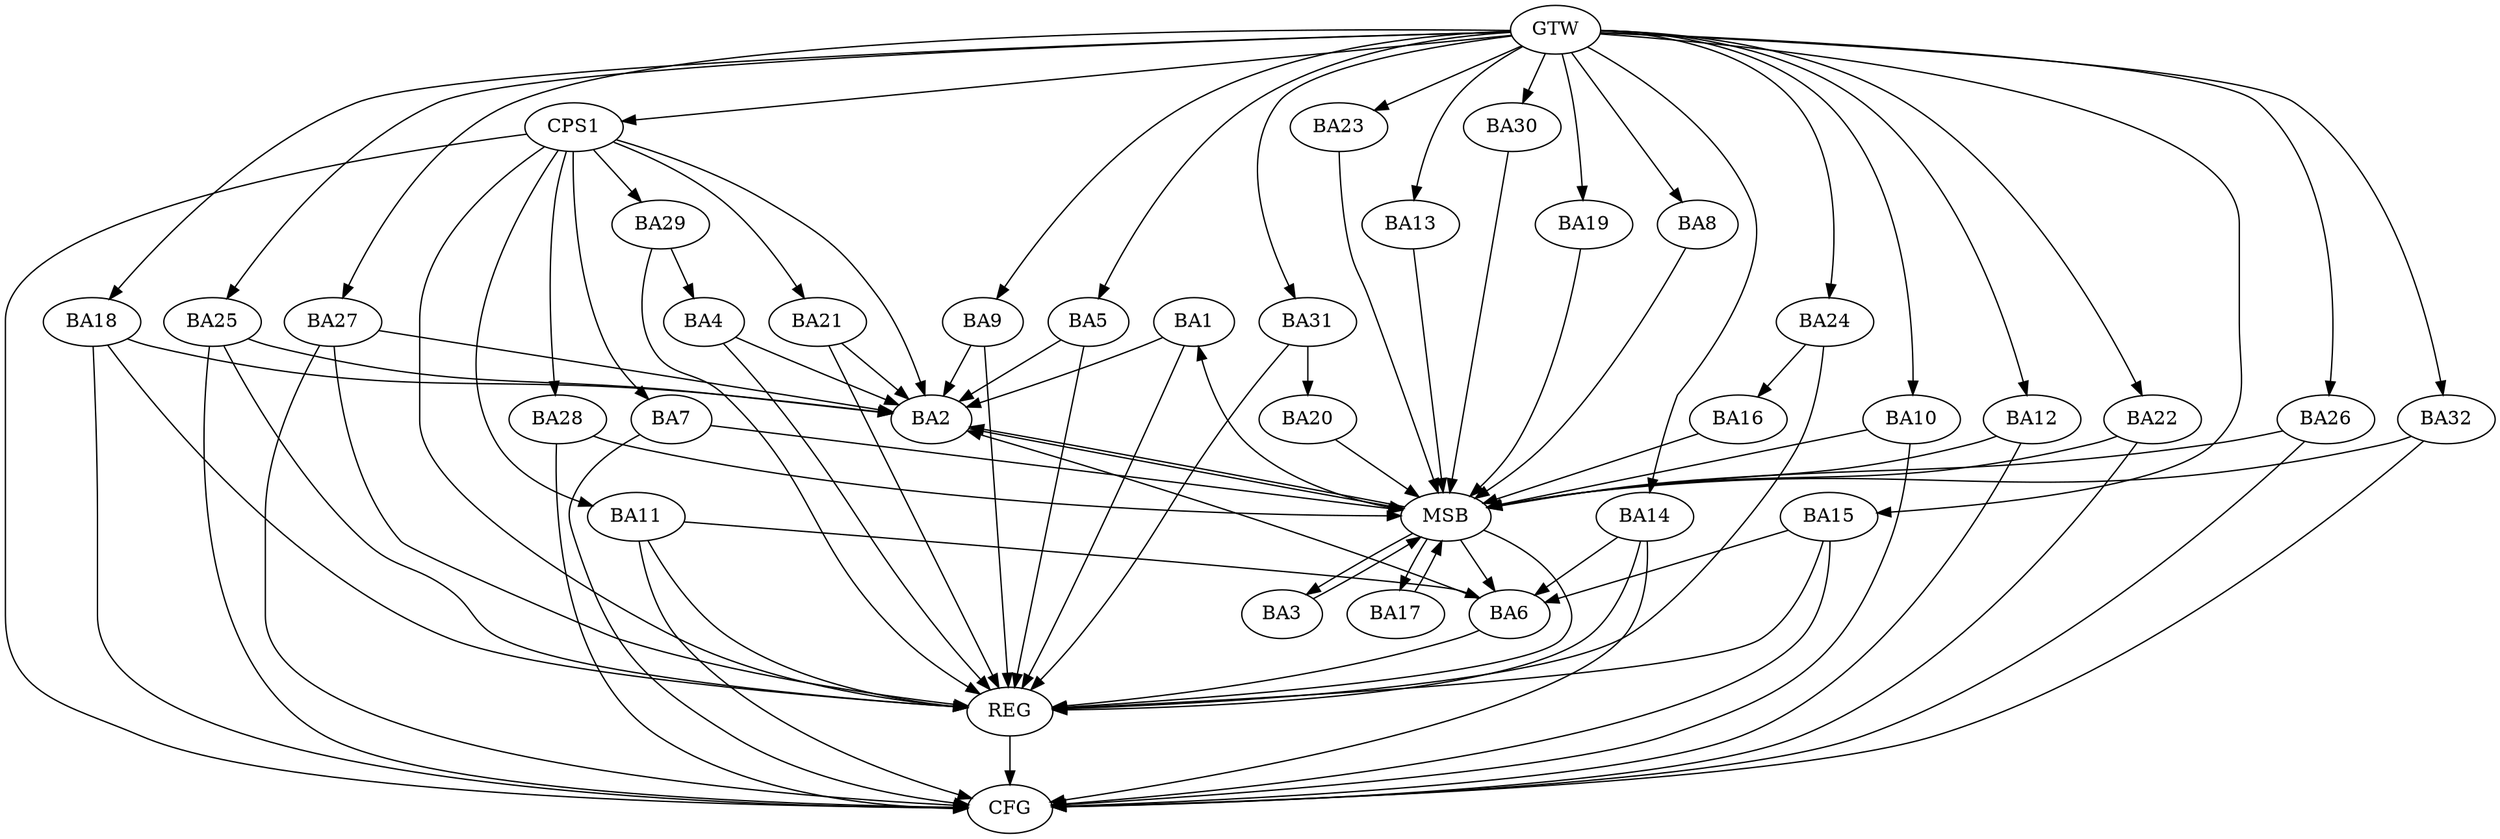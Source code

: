 strict digraph G {
  BA1 [ label="BA1" ];
  BA2 [ label="BA2" ];
  BA3 [ label="BA3" ];
  BA4 [ label="BA4" ];
  BA5 [ label="BA5" ];
  BA6 [ label="BA6" ];
  BA7 [ label="BA7" ];
  BA8 [ label="BA8" ];
  BA9 [ label="BA9" ];
  BA10 [ label="BA10" ];
  BA11 [ label="BA11" ];
  BA12 [ label="BA12" ];
  BA13 [ label="BA13" ];
  BA14 [ label="BA14" ];
  BA15 [ label="BA15" ];
  BA16 [ label="BA16" ];
  BA17 [ label="BA17" ];
  BA18 [ label="BA18" ];
  BA19 [ label="BA19" ];
  BA20 [ label="BA20" ];
  BA21 [ label="BA21" ];
  BA22 [ label="BA22" ];
  BA23 [ label="BA23" ];
  BA24 [ label="BA24" ];
  BA25 [ label="BA25" ];
  BA26 [ label="BA26" ];
  BA27 [ label="BA27" ];
  BA28 [ label="BA28" ];
  BA29 [ label="BA29" ];
  BA30 [ label="BA30" ];
  BA31 [ label="BA31" ];
  BA32 [ label="BA32" ];
  CPS1 [ label="CPS1" ];
  GTW [ label="GTW" ];
  REG [ label="REG" ];
  MSB [ label="MSB" ];
  CFG [ label="CFG" ];
  BA1 -> BA2;
  BA4 -> BA2;
  BA5 -> BA2;
  BA6 -> BA2;
  BA9 -> BA2;
  BA11 -> BA6;
  BA14 -> BA6;
  BA15 -> BA6;
  BA18 -> BA2;
  BA21 -> BA2;
  BA24 -> BA16;
  BA25 -> BA2;
  BA27 -> BA2;
  BA29 -> BA4;
  BA31 -> BA20;
  CPS1 -> BA11;
  CPS1 -> BA21;
  CPS1 -> BA7;
  CPS1 -> BA2;
  CPS1 -> BA28;
  CPS1 -> BA29;
  GTW -> BA5;
  GTW -> BA8;
  GTW -> BA9;
  GTW -> BA10;
  GTW -> BA12;
  GTW -> BA13;
  GTW -> BA14;
  GTW -> BA15;
  GTW -> BA18;
  GTW -> BA19;
  GTW -> BA22;
  GTW -> BA23;
  GTW -> BA24;
  GTW -> BA25;
  GTW -> BA26;
  GTW -> BA27;
  GTW -> BA30;
  GTW -> BA31;
  GTW -> BA32;
  GTW -> CPS1;
  BA1 -> REG;
  BA4 -> REG;
  BA5 -> REG;
  BA6 -> REG;
  BA9 -> REG;
  BA11 -> REG;
  BA14 -> REG;
  BA15 -> REG;
  BA18 -> REG;
  BA21 -> REG;
  BA24 -> REG;
  BA25 -> REG;
  BA27 -> REG;
  BA29 -> REG;
  BA31 -> REG;
  CPS1 -> REG;
  BA2 -> MSB;
  MSB -> BA1;
  MSB -> REG;
  BA3 -> MSB;
  MSB -> BA2;
  BA7 -> MSB;
  MSB -> BA3;
  BA8 -> MSB;
  BA10 -> MSB;
  MSB -> BA6;
  BA12 -> MSB;
  BA13 -> MSB;
  BA16 -> MSB;
  BA17 -> MSB;
  BA19 -> MSB;
  BA20 -> MSB;
  BA22 -> MSB;
  BA23 -> MSB;
  MSB -> BA17;
  BA26 -> MSB;
  BA28 -> MSB;
  BA30 -> MSB;
  BA32 -> MSB;
  BA28 -> CFG;
  BA32 -> CFG;
  BA10 -> CFG;
  BA27 -> CFG;
  BA14 -> CFG;
  BA15 -> CFG;
  BA12 -> CFG;
  BA25 -> CFG;
  BA26 -> CFG;
  CPS1 -> CFG;
  BA22 -> CFG;
  BA11 -> CFG;
  BA7 -> CFG;
  BA18 -> CFG;
  REG -> CFG;
}

